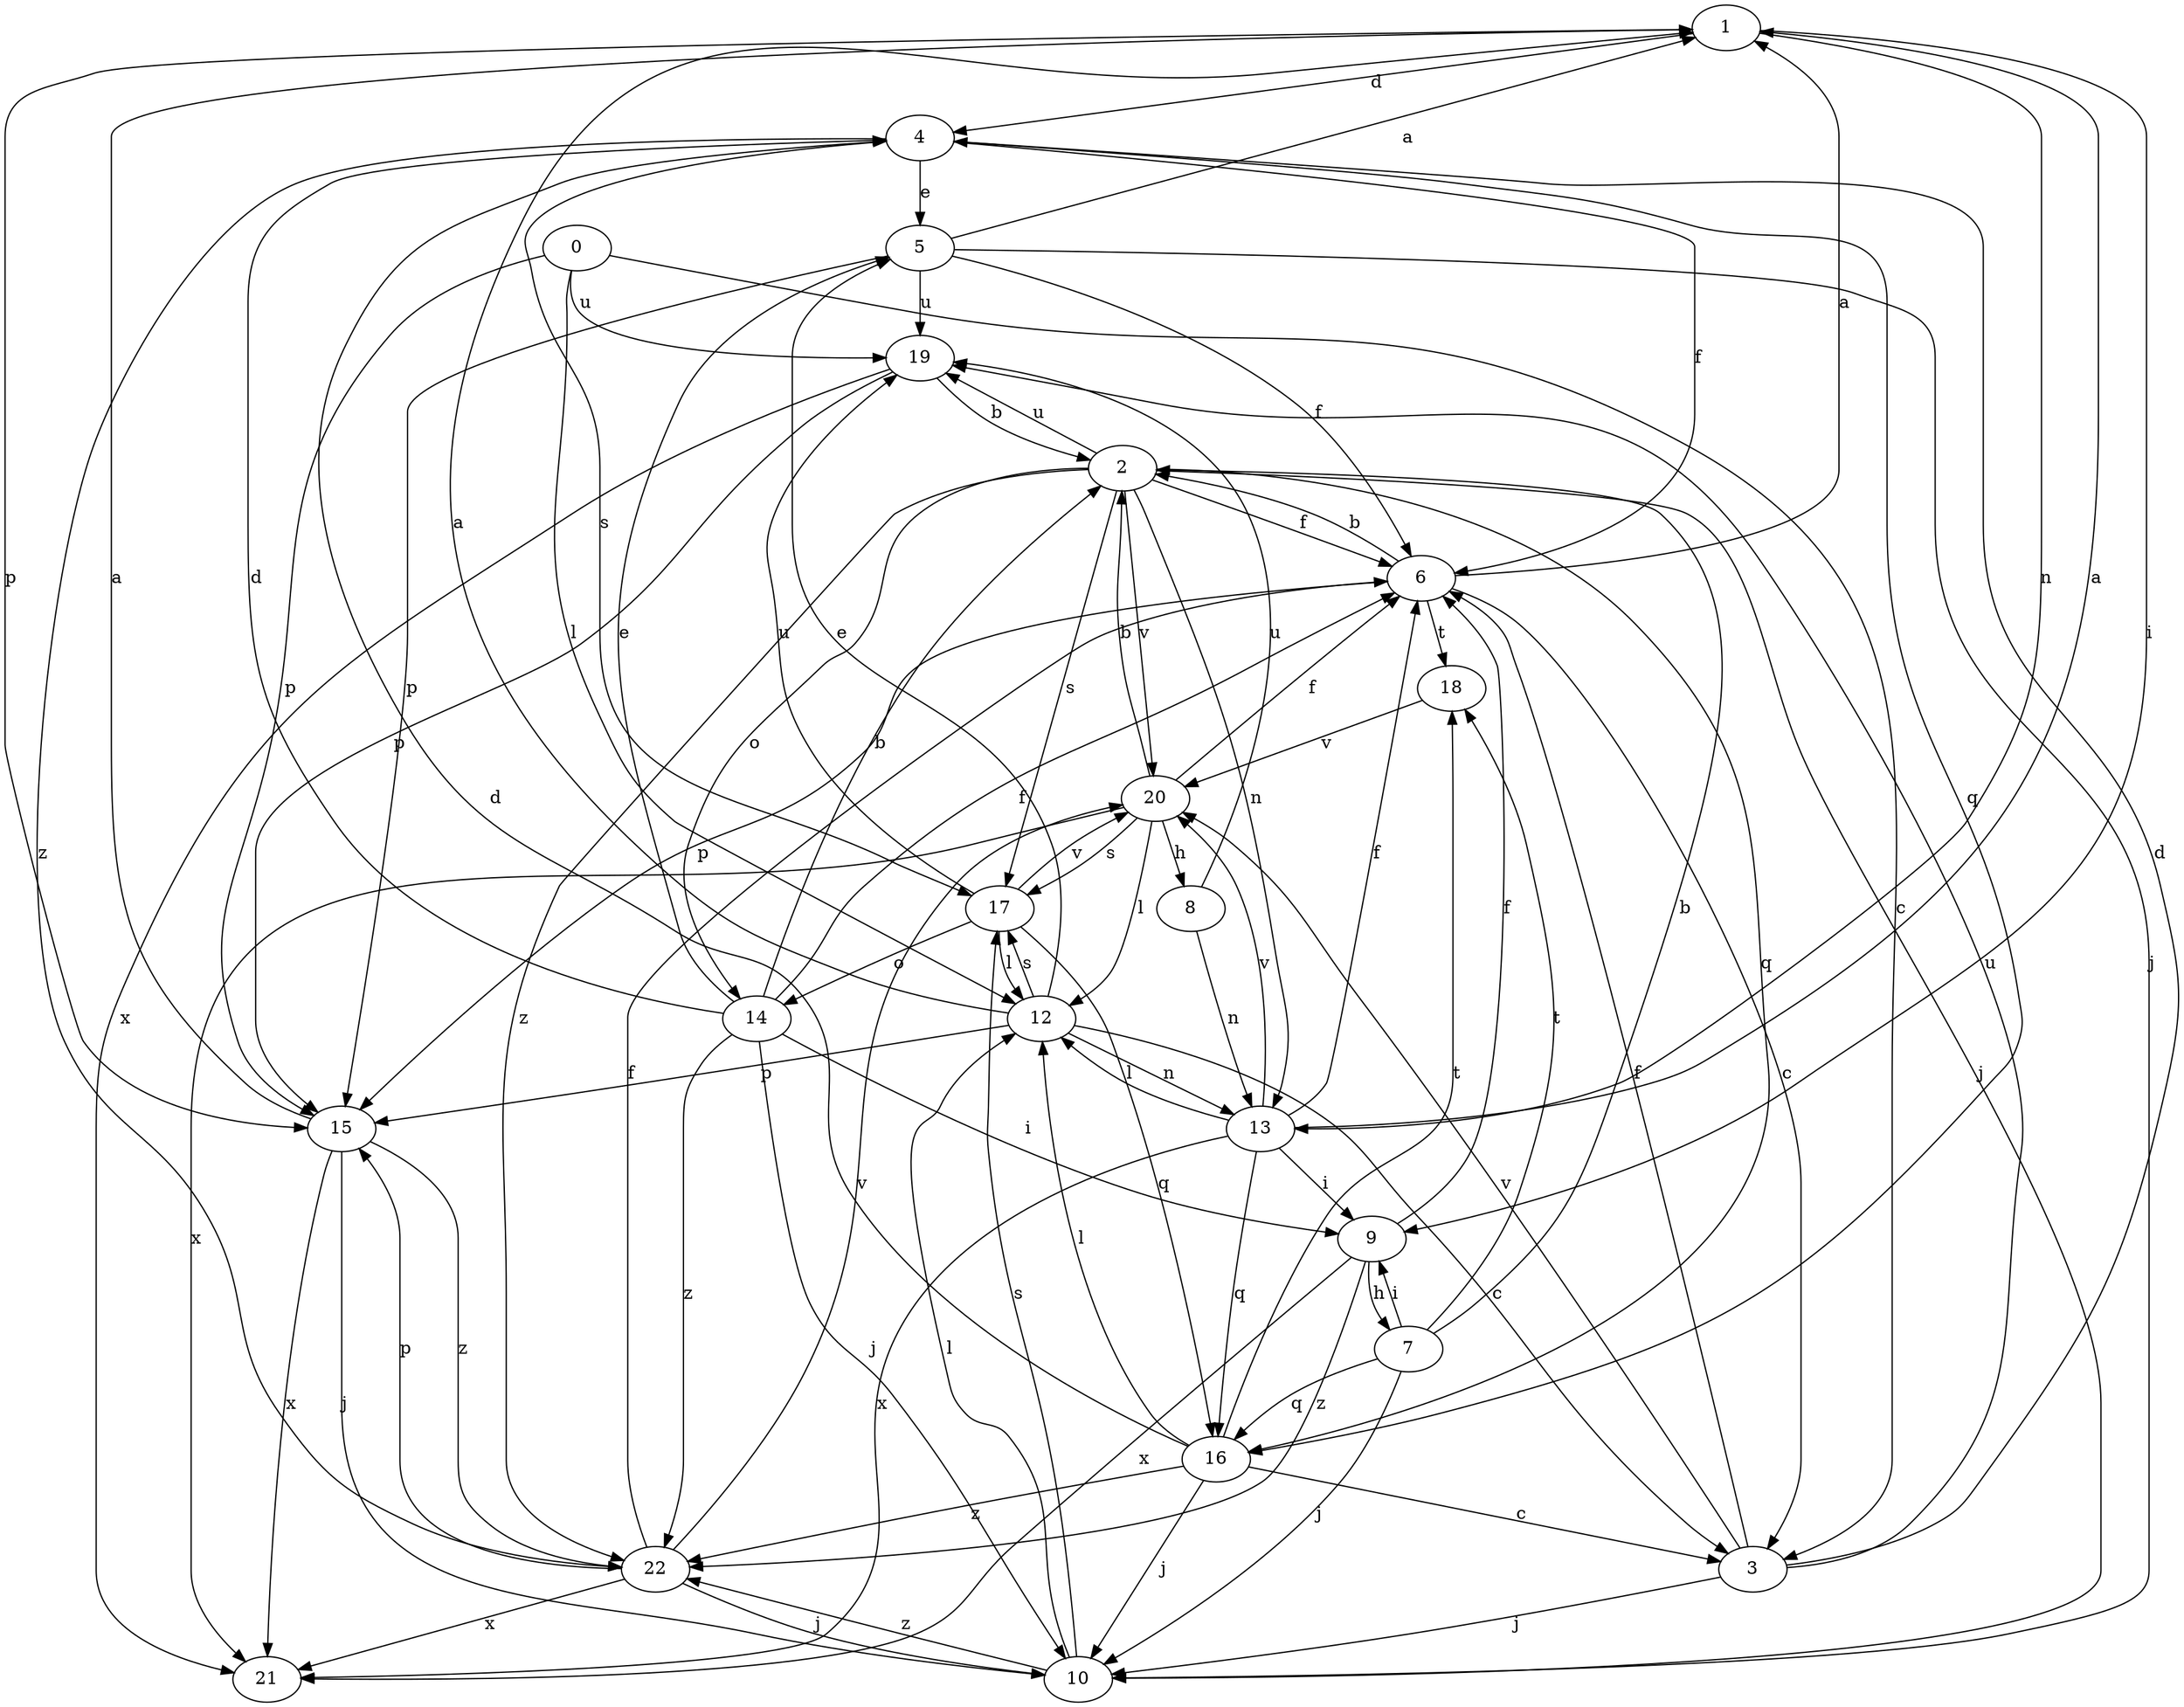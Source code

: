 strict digraph  {
1;
0;
2;
3;
4;
5;
6;
7;
8;
9;
10;
12;
13;
14;
15;
16;
17;
18;
19;
20;
21;
22;
1 -> 4  [label=d];
1 -> 9  [label=i];
1 -> 13  [label=n];
1 -> 15  [label=p];
0 -> 3  [label=c];
0 -> 12  [label=l];
0 -> 15  [label=p];
0 -> 19  [label=u];
2 -> 6  [label=f];
2 -> 10  [label=j];
2 -> 13  [label=n];
2 -> 14  [label=o];
2 -> 16  [label=q];
2 -> 17  [label=s];
2 -> 19  [label=u];
2 -> 20  [label=v];
2 -> 22  [label=z];
3 -> 4  [label=d];
3 -> 6  [label=f];
3 -> 10  [label=j];
3 -> 19  [label=u];
3 -> 20  [label=v];
4 -> 5  [label=e];
4 -> 6  [label=f];
4 -> 16  [label=q];
4 -> 17  [label=s];
4 -> 22  [label=z];
5 -> 1  [label=a];
5 -> 6  [label=f];
5 -> 10  [label=j];
5 -> 15  [label=p];
5 -> 19  [label=u];
6 -> 1  [label=a];
6 -> 2  [label=b];
6 -> 3  [label=c];
6 -> 15  [label=p];
6 -> 18  [label=t];
7 -> 2  [label=b];
7 -> 9  [label=i];
7 -> 10  [label=j];
7 -> 16  [label=q];
7 -> 18  [label=t];
8 -> 13  [label=n];
8 -> 19  [label=u];
9 -> 6  [label=f];
9 -> 7  [label=h];
9 -> 21  [label=x];
9 -> 22  [label=z];
10 -> 12  [label=l];
10 -> 17  [label=s];
10 -> 22  [label=z];
12 -> 1  [label=a];
12 -> 3  [label=c];
12 -> 5  [label=e];
12 -> 13  [label=n];
12 -> 15  [label=p];
12 -> 17  [label=s];
13 -> 1  [label=a];
13 -> 6  [label=f];
13 -> 9  [label=i];
13 -> 12  [label=l];
13 -> 16  [label=q];
13 -> 20  [label=v];
13 -> 21  [label=x];
14 -> 2  [label=b];
14 -> 4  [label=d];
14 -> 5  [label=e];
14 -> 6  [label=f];
14 -> 9  [label=i];
14 -> 10  [label=j];
14 -> 22  [label=z];
15 -> 1  [label=a];
15 -> 10  [label=j];
15 -> 21  [label=x];
15 -> 22  [label=z];
16 -> 3  [label=c];
16 -> 4  [label=d];
16 -> 10  [label=j];
16 -> 12  [label=l];
16 -> 18  [label=t];
16 -> 22  [label=z];
17 -> 12  [label=l];
17 -> 14  [label=o];
17 -> 16  [label=q];
17 -> 19  [label=u];
17 -> 20  [label=v];
18 -> 20  [label=v];
19 -> 2  [label=b];
19 -> 15  [label=p];
19 -> 21  [label=x];
20 -> 2  [label=b];
20 -> 6  [label=f];
20 -> 8  [label=h];
20 -> 12  [label=l];
20 -> 17  [label=s];
20 -> 21  [label=x];
22 -> 6  [label=f];
22 -> 10  [label=j];
22 -> 15  [label=p];
22 -> 20  [label=v];
22 -> 21  [label=x];
}
